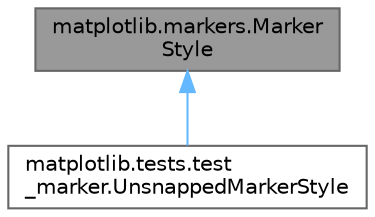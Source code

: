 digraph "matplotlib.markers.MarkerStyle"
{
 // LATEX_PDF_SIZE
  bgcolor="transparent";
  edge [fontname=Helvetica,fontsize=10,labelfontname=Helvetica,labelfontsize=10];
  node [fontname=Helvetica,fontsize=10,shape=box,height=0.2,width=0.4];
  Node1 [id="Node000001",label="matplotlib.markers.Marker\lStyle",height=0.2,width=0.4,color="gray40", fillcolor="grey60", style="filled", fontcolor="black",tooltip=" "];
  Node1 -> Node2 [id="edge1_Node000001_Node000002",dir="back",color="steelblue1",style="solid",tooltip=" "];
  Node2 [id="Node000002",label="matplotlib.tests.test\l_marker.UnsnappedMarkerStyle",height=0.2,width=0.4,color="gray40", fillcolor="white", style="filled",URL="$d3/d13/classmatplotlib_1_1tests_1_1test__marker_1_1UnsnappedMarkerStyle.html",tooltip=" "];
}
